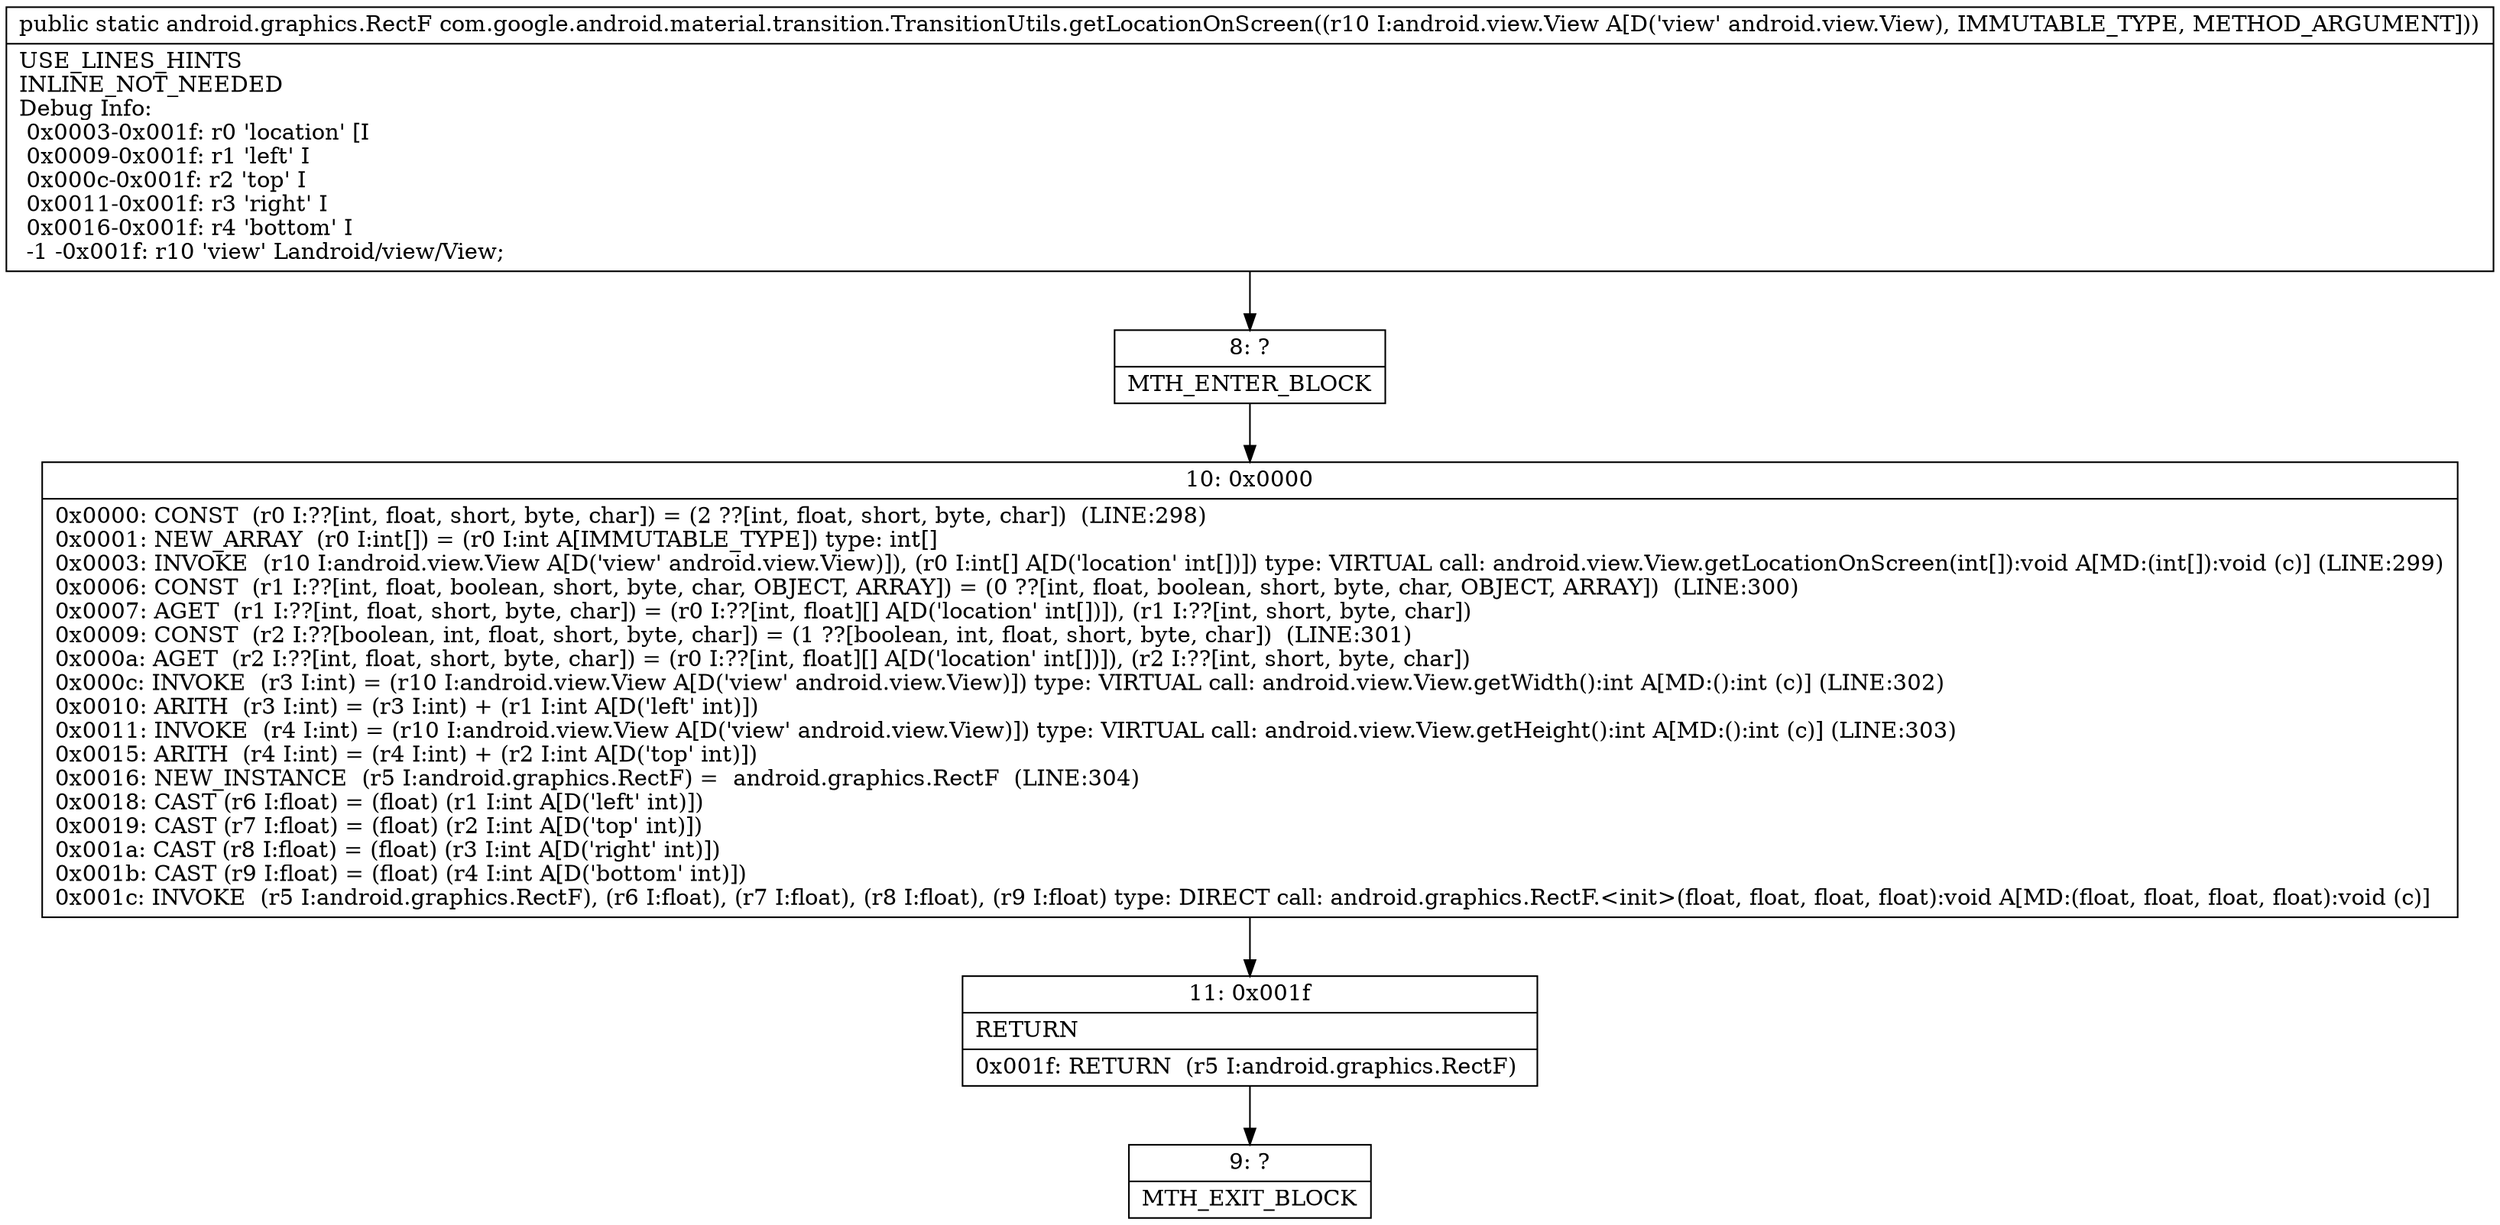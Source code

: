 digraph "CFG forcom.google.android.material.transition.TransitionUtils.getLocationOnScreen(Landroid\/view\/View;)Landroid\/graphics\/RectF;" {
Node_8 [shape=record,label="{8\:\ ?|MTH_ENTER_BLOCK\l}"];
Node_10 [shape=record,label="{10\:\ 0x0000|0x0000: CONST  (r0 I:??[int, float, short, byte, char]) = (2 ??[int, float, short, byte, char])  (LINE:298)\l0x0001: NEW_ARRAY  (r0 I:int[]) = (r0 I:int A[IMMUTABLE_TYPE]) type: int[] \l0x0003: INVOKE  (r10 I:android.view.View A[D('view' android.view.View)]), (r0 I:int[] A[D('location' int[])]) type: VIRTUAL call: android.view.View.getLocationOnScreen(int[]):void A[MD:(int[]):void (c)] (LINE:299)\l0x0006: CONST  (r1 I:??[int, float, boolean, short, byte, char, OBJECT, ARRAY]) = (0 ??[int, float, boolean, short, byte, char, OBJECT, ARRAY])  (LINE:300)\l0x0007: AGET  (r1 I:??[int, float, short, byte, char]) = (r0 I:??[int, float][] A[D('location' int[])]), (r1 I:??[int, short, byte, char]) \l0x0009: CONST  (r2 I:??[boolean, int, float, short, byte, char]) = (1 ??[boolean, int, float, short, byte, char])  (LINE:301)\l0x000a: AGET  (r2 I:??[int, float, short, byte, char]) = (r0 I:??[int, float][] A[D('location' int[])]), (r2 I:??[int, short, byte, char]) \l0x000c: INVOKE  (r3 I:int) = (r10 I:android.view.View A[D('view' android.view.View)]) type: VIRTUAL call: android.view.View.getWidth():int A[MD:():int (c)] (LINE:302)\l0x0010: ARITH  (r3 I:int) = (r3 I:int) + (r1 I:int A[D('left' int)]) \l0x0011: INVOKE  (r4 I:int) = (r10 I:android.view.View A[D('view' android.view.View)]) type: VIRTUAL call: android.view.View.getHeight():int A[MD:():int (c)] (LINE:303)\l0x0015: ARITH  (r4 I:int) = (r4 I:int) + (r2 I:int A[D('top' int)]) \l0x0016: NEW_INSTANCE  (r5 I:android.graphics.RectF) =  android.graphics.RectF  (LINE:304)\l0x0018: CAST (r6 I:float) = (float) (r1 I:int A[D('left' int)]) \l0x0019: CAST (r7 I:float) = (float) (r2 I:int A[D('top' int)]) \l0x001a: CAST (r8 I:float) = (float) (r3 I:int A[D('right' int)]) \l0x001b: CAST (r9 I:float) = (float) (r4 I:int A[D('bottom' int)]) \l0x001c: INVOKE  (r5 I:android.graphics.RectF), (r6 I:float), (r7 I:float), (r8 I:float), (r9 I:float) type: DIRECT call: android.graphics.RectF.\<init\>(float, float, float, float):void A[MD:(float, float, float, float):void (c)]\l}"];
Node_11 [shape=record,label="{11\:\ 0x001f|RETURN\l|0x001f: RETURN  (r5 I:android.graphics.RectF) \l}"];
Node_9 [shape=record,label="{9\:\ ?|MTH_EXIT_BLOCK\l}"];
MethodNode[shape=record,label="{public static android.graphics.RectF com.google.android.material.transition.TransitionUtils.getLocationOnScreen((r10 I:android.view.View A[D('view' android.view.View), IMMUTABLE_TYPE, METHOD_ARGUMENT]))  | USE_LINES_HINTS\lINLINE_NOT_NEEDED\lDebug Info:\l  0x0003\-0x001f: r0 'location' [I\l  0x0009\-0x001f: r1 'left' I\l  0x000c\-0x001f: r2 'top' I\l  0x0011\-0x001f: r3 'right' I\l  0x0016\-0x001f: r4 'bottom' I\l  \-1 \-0x001f: r10 'view' Landroid\/view\/View;\l}"];
MethodNode -> Node_8;Node_8 -> Node_10;
Node_10 -> Node_11;
Node_11 -> Node_9;
}

